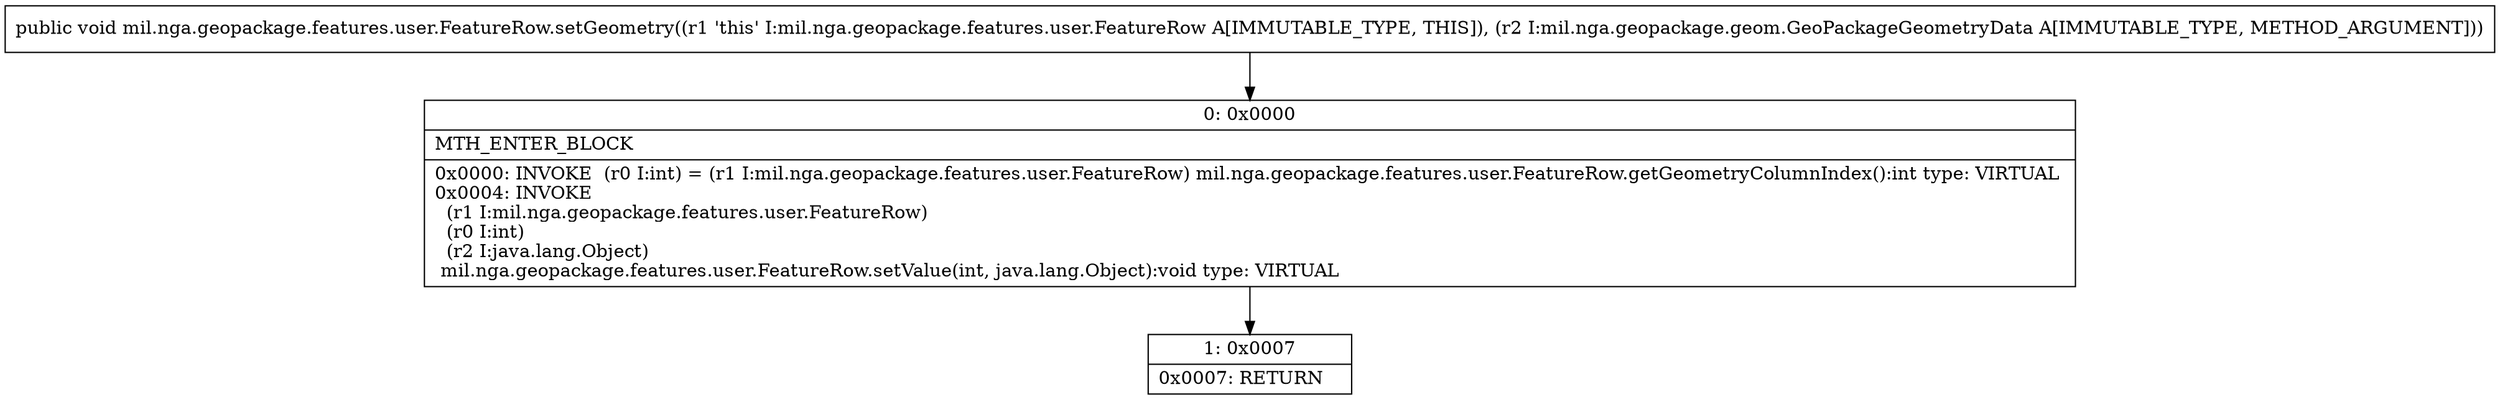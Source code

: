 digraph "CFG formil.nga.geopackage.features.user.FeatureRow.setGeometry(Lmil\/nga\/geopackage\/geom\/GeoPackageGeometryData;)V" {
Node_0 [shape=record,label="{0\:\ 0x0000|MTH_ENTER_BLOCK\l|0x0000: INVOKE  (r0 I:int) = (r1 I:mil.nga.geopackage.features.user.FeatureRow) mil.nga.geopackage.features.user.FeatureRow.getGeometryColumnIndex():int type: VIRTUAL \l0x0004: INVOKE  \l  (r1 I:mil.nga.geopackage.features.user.FeatureRow)\l  (r0 I:int)\l  (r2 I:java.lang.Object)\l mil.nga.geopackage.features.user.FeatureRow.setValue(int, java.lang.Object):void type: VIRTUAL \l}"];
Node_1 [shape=record,label="{1\:\ 0x0007|0x0007: RETURN   \l}"];
MethodNode[shape=record,label="{public void mil.nga.geopackage.features.user.FeatureRow.setGeometry((r1 'this' I:mil.nga.geopackage.features.user.FeatureRow A[IMMUTABLE_TYPE, THIS]), (r2 I:mil.nga.geopackage.geom.GeoPackageGeometryData A[IMMUTABLE_TYPE, METHOD_ARGUMENT])) }"];
MethodNode -> Node_0;
Node_0 -> Node_1;
}

